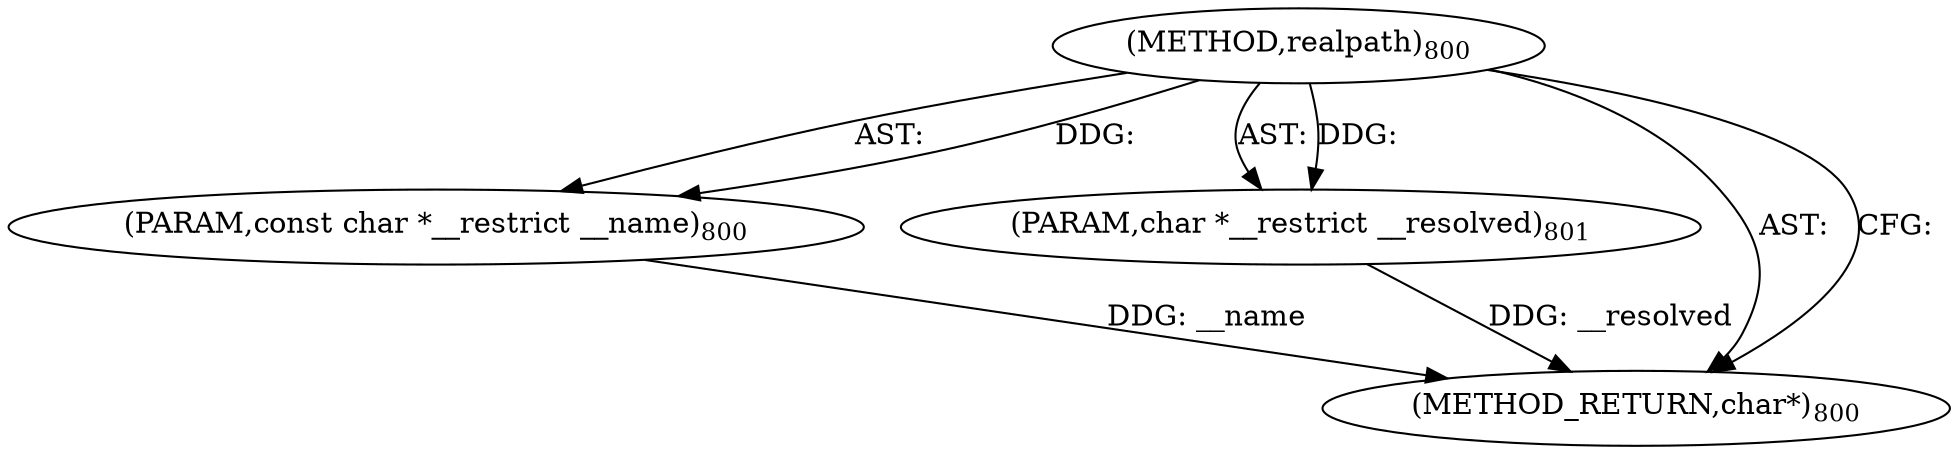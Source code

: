 digraph "realpath" {  
"33346" [label = <(METHOD,realpath)<SUB>800</SUB>> ]
"33347" [label = <(PARAM,const char *__restrict __name)<SUB>800</SUB>> ]
"33348" [label = <(PARAM,char *__restrict __resolved)<SUB>801</SUB>> ]
"33349" [label = <(METHOD_RETURN,char*)<SUB>800</SUB>> ]
  "33346" -> "33347"  [ label = "AST: "] 
  "33346" -> "33348"  [ label = "AST: "] 
  "33346" -> "33349"  [ label = "AST: "] 
  "33346" -> "33349"  [ label = "CFG: "] 
  "33347" -> "33349"  [ label = "DDG: __name"] 
  "33348" -> "33349"  [ label = "DDG: __resolved"] 
  "33346" -> "33347"  [ label = "DDG: "] 
  "33346" -> "33348"  [ label = "DDG: "] 
}
